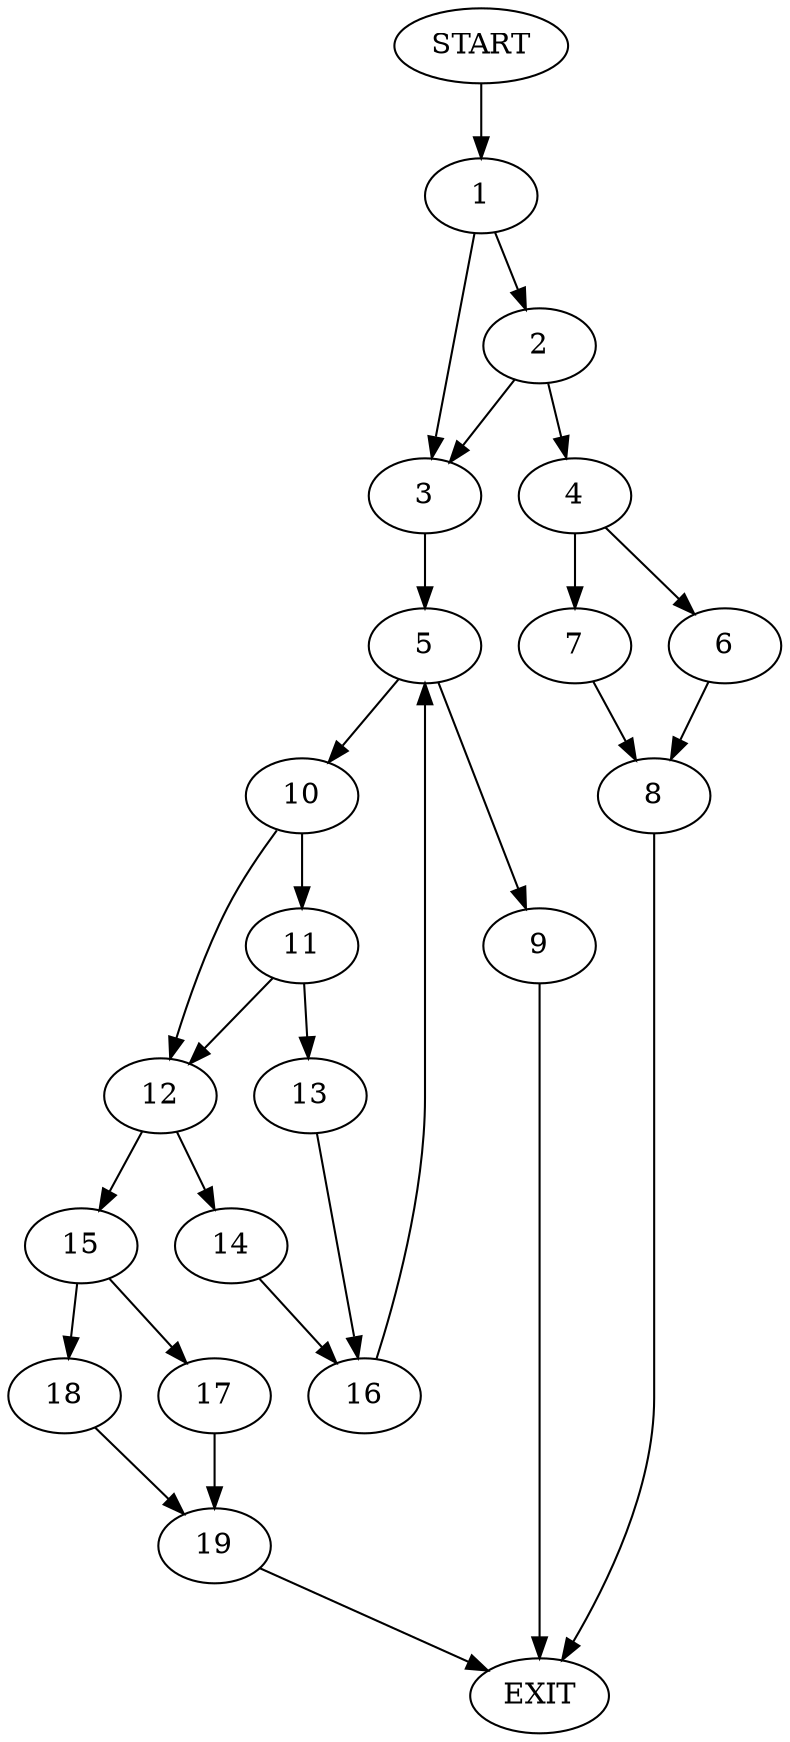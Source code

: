 digraph {
0 [label="START"]
20 [label="EXIT"]
0 -> 1
1 -> 2
1 -> 3
2 -> 4
2 -> 3
3 -> 5
4 -> 6
4 -> 7
7 -> 8
6 -> 8
8 -> 20
5 -> 9
5 -> 10
9 -> 20
10 -> 11
10 -> 12
11 -> 13
11 -> 12
12 -> 14
12 -> 15
13 -> 16
16 -> 5
14 -> 16
15 -> 17
15 -> 18
18 -> 19
17 -> 19
19 -> 20
}
